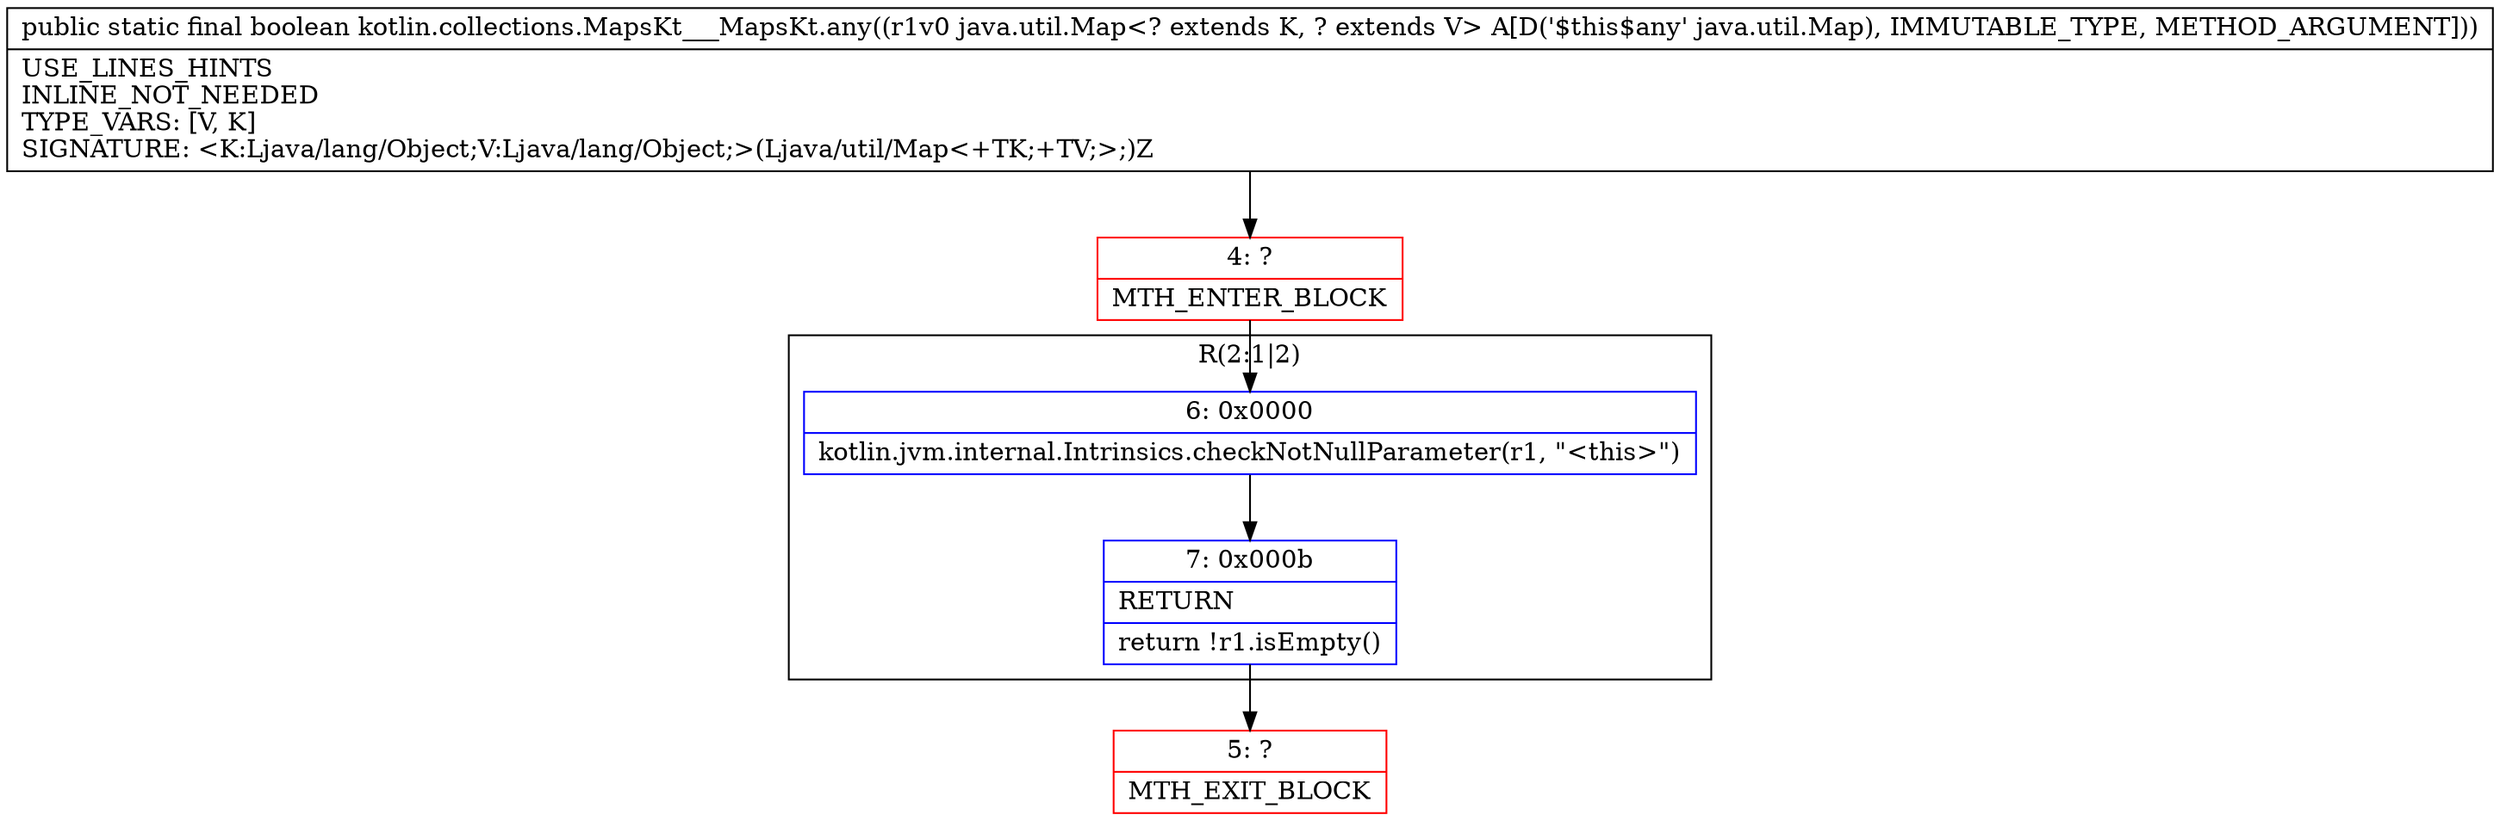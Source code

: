 digraph "CFG forkotlin.collections.MapsKt___MapsKt.any(Ljava\/util\/Map;)Z" {
subgraph cluster_Region_1067720131 {
label = "R(2:1|2)";
node [shape=record,color=blue];
Node_6 [shape=record,label="{6\:\ 0x0000|kotlin.jvm.internal.Intrinsics.checkNotNullParameter(r1, \"\<this\>\")\l}"];
Node_7 [shape=record,label="{7\:\ 0x000b|RETURN\l|return !r1.isEmpty()\l}"];
}
Node_4 [shape=record,color=red,label="{4\:\ ?|MTH_ENTER_BLOCK\l}"];
Node_5 [shape=record,color=red,label="{5\:\ ?|MTH_EXIT_BLOCK\l}"];
MethodNode[shape=record,label="{public static final boolean kotlin.collections.MapsKt___MapsKt.any((r1v0 java.util.Map\<? extends K, ? extends V\> A[D('$this$any' java.util.Map), IMMUTABLE_TYPE, METHOD_ARGUMENT]))  | USE_LINES_HINTS\lINLINE_NOT_NEEDED\lTYPE_VARS: [V, K]\lSIGNATURE: \<K:Ljava\/lang\/Object;V:Ljava\/lang\/Object;\>(Ljava\/util\/Map\<+TK;+TV;\>;)Z\l}"];
MethodNode -> Node_4;Node_6 -> Node_7;
Node_7 -> Node_5;
Node_4 -> Node_6;
}

